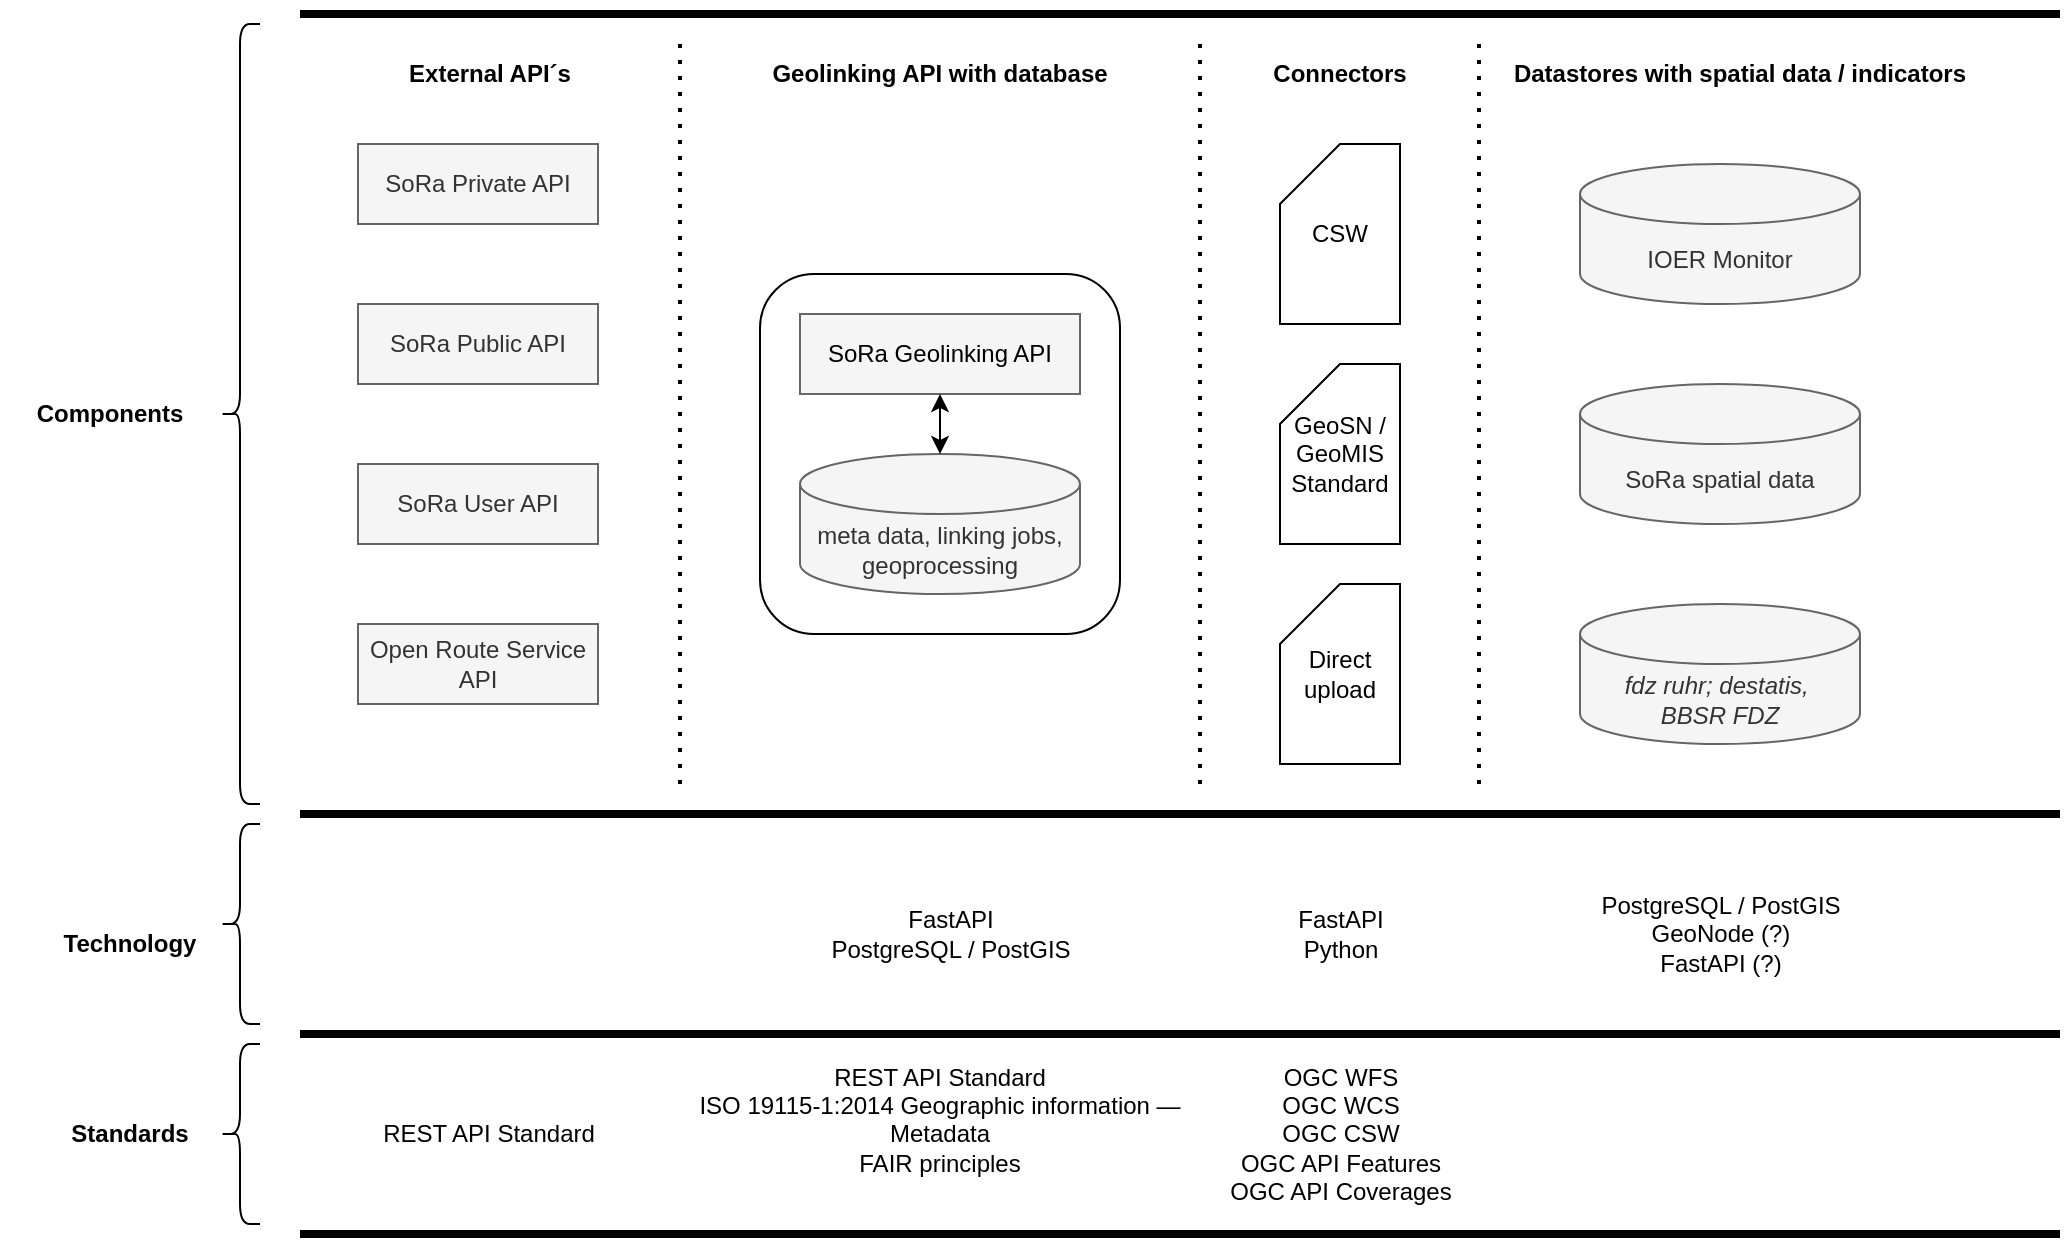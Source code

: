 <mxfile version="24.3.1" type="github">
  <diagram name="Seite-1" id="8oX-7nu69xEVpHodJw5y">
    <mxGraphModel dx="2373" dy="1255" grid="1" gridSize="10" guides="1" tooltips="1" connect="1" arrows="1" fold="1" page="1" pageScale="1" pageWidth="1100" pageHeight="850" math="0" shadow="0">
      <root>
        <mxCell id="0" />
        <mxCell id="1" parent="0" />
        <mxCell id="OIynQWRbufFzBbrqEs6u-1" value="" style="rounded=1;whiteSpace=wrap;html=1;fillColor=none;" vertex="1" parent="1">
          <mxGeometry x="440" y="145" width="180" height="180" as="geometry" />
        </mxCell>
        <mxCell id="RWMj_lE9c-KkNywdO_du-8" value="&lt;div&gt;&lt;i&gt;fdz ruhr; destatis,&amp;nbsp;&lt;/i&gt;&lt;/div&gt;&lt;div&gt;&lt;i&gt;BBSR FDZ&lt;/i&gt;&lt;/div&gt;" style="shape=cylinder3;whiteSpace=wrap;html=1;boundedLbl=1;backgroundOutline=1;size=15;fillColor=#f5f5f5;fontColor=#333333;strokeColor=#666666;" parent="1" vertex="1">
          <mxGeometry x="850" y="310" width="140" height="70" as="geometry" />
        </mxCell>
        <mxCell id="RWMj_lE9c-KkNywdO_du-10" value="SoRa Private API" style="rounded=0;whiteSpace=wrap;html=1;fillColor=#f5f5f5;fontColor=#333333;strokeColor=#666666;" parent="1" vertex="1">
          <mxGeometry x="239" y="80" width="120" height="40" as="geometry" />
        </mxCell>
        <mxCell id="RWMj_lE9c-KkNywdO_du-12" value="SoRa Public API" style="rounded=0;whiteSpace=wrap;html=1;fillColor=#f5f5f5;fontColor=#333333;strokeColor=#666666;" parent="1" vertex="1">
          <mxGeometry x="239" y="160" width="120" height="40" as="geometry" />
        </mxCell>
        <mxCell id="RWMj_lE9c-KkNywdO_du-13" value="SoRa User API" style="rounded=0;whiteSpace=wrap;html=1;fillColor=#f5f5f5;fontColor=#333333;strokeColor=#666666;" parent="1" vertex="1">
          <mxGeometry x="239" y="240" width="120" height="40" as="geometry" />
        </mxCell>
        <mxCell id="RWMj_lE9c-KkNywdO_du-14" value="Open Route Service API" style="rounded=0;whiteSpace=wrap;html=1;fillColor=#f5f5f5;fontColor=#333333;strokeColor=#666666;" parent="1" vertex="1">
          <mxGeometry x="239" y="320" width="120" height="40" as="geometry" />
        </mxCell>
        <mxCell id="RWMj_lE9c-KkNywdO_du-18" value="SoRa Geolinking API" style="rounded=0;whiteSpace=wrap;html=1;fillColor=#F5F5F5;strokeColor=#666666;" parent="1" vertex="1">
          <mxGeometry x="460" y="165" width="140" height="40" as="geometry" />
        </mxCell>
        <mxCell id="RWMj_lE9c-KkNywdO_du-20" value="SoRa spatial data" style="shape=cylinder3;whiteSpace=wrap;html=1;boundedLbl=1;backgroundOutline=1;size=15;fillColor=#f5f5f5;fontColor=#333333;strokeColor=#666666;" parent="1" vertex="1">
          <mxGeometry x="850" y="200" width="140" height="70" as="geometry" />
        </mxCell>
        <mxCell id="RWMj_lE9c-KkNywdO_du-22" value="IOER Monitor" style="shape=cylinder3;whiteSpace=wrap;html=1;boundedLbl=1;backgroundOutline=1;size=15;fillColor=#f5f5f5;fontColor=#333333;strokeColor=#666666;" parent="1" vertex="1">
          <mxGeometry x="850" y="90" width="140" height="70" as="geometry" />
        </mxCell>
        <mxCell id="RWMj_lE9c-KkNywdO_du-25" value="meta data, linking jobs, geoprocessing" style="shape=cylinder3;whiteSpace=wrap;html=1;boundedLbl=1;backgroundOutline=1;size=15;fillColor=#f5f5f5;fontColor=#333333;strokeColor=#666666;" parent="1" vertex="1">
          <mxGeometry x="460" y="235" width="140" height="70" as="geometry" />
        </mxCell>
        <mxCell id="RWMj_lE9c-KkNywdO_du-30" value="&lt;div&gt;FastAPI&lt;/div&gt;&lt;div&gt;Python&lt;br&gt;&lt;/div&gt;" style="text;html=1;strokeColor=none;fillColor=none;align=center;verticalAlign=middle;whiteSpace=wrap;rounded=0;" parent="1" vertex="1">
          <mxGeometry x="664.5" y="460" width="131" height="30" as="geometry" />
        </mxCell>
        <mxCell id="RWMj_lE9c-KkNywdO_du-35" value="Geolinking API with database" style="text;html=1;strokeColor=none;fillColor=none;align=center;verticalAlign=middle;whiteSpace=wrap;rounded=0;fontStyle=1" parent="1" vertex="1">
          <mxGeometry x="400" y="30" width="260" height="30" as="geometry" />
        </mxCell>
        <mxCell id="RWMj_lE9c-KkNywdO_du-36" value="" style="line;strokeWidth=4;html=1;perimeter=backbonePerimeter;points=[];outlineConnect=0;" parent="1" vertex="1">
          <mxGeometry x="210" y="10" width="880" height="10" as="geometry" />
        </mxCell>
        <mxCell id="OIynQWRbufFzBbrqEs6u-4" value="" style="endArrow=classic;startArrow=classic;html=1;rounded=0;exitX=0.5;exitY=0;exitDx=0;exitDy=0;exitPerimeter=0;entryX=0.5;entryY=1;entryDx=0;entryDy=0;" edge="1" parent="1" source="RWMj_lE9c-KkNywdO_du-25" target="RWMj_lE9c-KkNywdO_du-18">
          <mxGeometry width="50" height="50" relative="1" as="geometry">
            <mxPoint x="720" y="470" as="sourcePoint" />
            <mxPoint x="770" y="420" as="targetPoint" />
          </mxGeometry>
        </mxCell>
        <mxCell id="OIynQWRbufFzBbrqEs6u-5" value="" style="endArrow=none;dashed=1;html=1;dashPattern=1 3;strokeWidth=2;rounded=0;" edge="1" parent="1">
          <mxGeometry width="50" height="50" relative="1" as="geometry">
            <mxPoint x="660" y="400" as="sourcePoint" />
            <mxPoint x="660" y="30" as="targetPoint" />
          </mxGeometry>
        </mxCell>
        <mxCell id="OIynQWRbufFzBbrqEs6u-6" value="" style="endArrow=none;dashed=1;html=1;dashPattern=1 3;strokeWidth=2;rounded=0;" edge="1" parent="1">
          <mxGeometry width="50" height="50" relative="1" as="geometry">
            <mxPoint x="799.5" y="400" as="sourcePoint" />
            <mxPoint x="799.5" y="30" as="targetPoint" />
          </mxGeometry>
        </mxCell>
        <mxCell id="OIynQWRbufFzBbrqEs6u-7" value="Connectors" style="text;html=1;strokeColor=none;fillColor=none;align=center;verticalAlign=middle;whiteSpace=wrap;rounded=0;fontStyle=1" vertex="1" parent="1">
          <mxGeometry x="660" y="30" width="140" height="30" as="geometry" />
        </mxCell>
        <mxCell id="OIynQWRbufFzBbrqEs6u-8" value="Datastores with spatial data / indicators" style="text;html=1;strokeColor=none;fillColor=none;align=center;verticalAlign=middle;whiteSpace=wrap;rounded=0;fontStyle=1" vertex="1" parent="1">
          <mxGeometry x="800" y="30" width="260" height="30" as="geometry" />
        </mxCell>
        <mxCell id="OIynQWRbufFzBbrqEs6u-9" value="CSW" style="shape=card;whiteSpace=wrap;html=1;" vertex="1" parent="1">
          <mxGeometry x="700" y="80" width="60" height="90" as="geometry" />
        </mxCell>
        <mxCell id="OIynQWRbufFzBbrqEs6u-10" value="GeoSN / GeoMIS Standard" style="shape=card;whiteSpace=wrap;html=1;" vertex="1" parent="1">
          <mxGeometry x="700" y="190" width="60" height="90" as="geometry" />
        </mxCell>
        <mxCell id="OIynQWRbufFzBbrqEs6u-11" value="Direct upload" style="shape=card;whiteSpace=wrap;html=1;" vertex="1" parent="1">
          <mxGeometry x="700" y="300" width="60" height="90" as="geometry" />
        </mxCell>
        <mxCell id="OIynQWRbufFzBbrqEs6u-12" value="" style="endArrow=none;dashed=1;html=1;dashPattern=1 3;strokeWidth=2;rounded=0;" edge="1" parent="1">
          <mxGeometry width="50" height="50" relative="1" as="geometry">
            <mxPoint x="400" y="400" as="sourcePoint" />
            <mxPoint x="400" y="30" as="targetPoint" />
          </mxGeometry>
        </mxCell>
        <mxCell id="OIynQWRbufFzBbrqEs6u-13" value="External API´s" style="text;html=1;strokeColor=none;fillColor=none;align=center;verticalAlign=middle;whiteSpace=wrap;rounded=0;fontStyle=1" vertex="1" parent="1">
          <mxGeometry x="210" y="30" width="190" height="30" as="geometry" />
        </mxCell>
        <mxCell id="OIynQWRbufFzBbrqEs6u-14" value="" style="line;strokeWidth=4;html=1;perimeter=backbonePerimeter;points=[];outlineConnect=0;" vertex="1" parent="1">
          <mxGeometry x="210" y="410" width="880" height="10" as="geometry" />
        </mxCell>
        <mxCell id="OIynQWRbufFzBbrqEs6u-15" value="" style="line;strokeWidth=4;html=1;perimeter=backbonePerimeter;points=[];outlineConnect=0;" vertex="1" parent="1">
          <mxGeometry x="210" y="520" width="880" height="10" as="geometry" />
        </mxCell>
        <mxCell id="OIynQWRbufFzBbrqEs6u-16" value="" style="line;strokeWidth=4;html=1;perimeter=backbonePerimeter;points=[];outlineConnect=0;" vertex="1" parent="1">
          <mxGeometry x="210" y="620" width="880" height="10" as="geometry" />
        </mxCell>
        <mxCell id="OIynQWRbufFzBbrqEs6u-17" value="" style="shape=curlyBracket;whiteSpace=wrap;html=1;rounded=1;labelPosition=left;verticalLabelPosition=middle;align=right;verticalAlign=middle;" vertex="1" parent="1">
          <mxGeometry x="170" y="20" width="20" height="390" as="geometry" />
        </mxCell>
        <mxCell id="OIynQWRbufFzBbrqEs6u-18" value="" style="shape=curlyBracket;whiteSpace=wrap;html=1;rounded=1;labelPosition=left;verticalLabelPosition=middle;align=right;verticalAlign=middle;" vertex="1" parent="1">
          <mxGeometry x="170" y="420" width="20" height="100" as="geometry" />
        </mxCell>
        <mxCell id="OIynQWRbufFzBbrqEs6u-19" value="" style="shape=curlyBracket;whiteSpace=wrap;html=1;rounded=1;labelPosition=left;verticalLabelPosition=middle;align=right;verticalAlign=middle;" vertex="1" parent="1">
          <mxGeometry x="170" y="530" width="20" height="90" as="geometry" />
        </mxCell>
        <mxCell id="OIynQWRbufFzBbrqEs6u-20" value="&lt;b&gt;Components&lt;/b&gt;" style="text;html=1;strokeColor=none;fillColor=none;align=center;verticalAlign=middle;whiteSpace=wrap;rounded=0;" vertex="1" parent="1">
          <mxGeometry x="60" y="200" width="110" height="30" as="geometry" />
        </mxCell>
        <mxCell id="OIynQWRbufFzBbrqEs6u-21" value="&lt;b&gt;Standards&lt;/b&gt;" style="text;html=1;strokeColor=none;fillColor=none;align=center;verticalAlign=middle;whiteSpace=wrap;rounded=0;" vertex="1" parent="1">
          <mxGeometry x="70" y="560" width="110" height="30" as="geometry" />
        </mxCell>
        <mxCell id="OIynQWRbufFzBbrqEs6u-22" value="&lt;b&gt;Technology&lt;/b&gt;" style="text;html=1;strokeColor=none;fillColor=none;align=center;verticalAlign=middle;whiteSpace=wrap;rounded=0;" vertex="1" parent="1">
          <mxGeometry x="70" y="465" width="110" height="30" as="geometry" />
        </mxCell>
        <mxCell id="OIynQWRbufFzBbrqEs6u-23" value="&lt;div&gt;REST API Standard&lt;/div&gt;&lt;div&gt;ISO 19115-1:2014 Geographic information — Metadata&lt;/div&gt;&lt;div&gt;FAIR principles&lt;br&gt;&lt;/div&gt;&lt;div&gt;&lt;br&gt;&lt;/div&gt;" style="text;html=1;strokeColor=none;fillColor=none;align=center;verticalAlign=middle;whiteSpace=wrap;rounded=0;" vertex="1" parent="1">
          <mxGeometry x="400" y="560" width="260" height="30" as="geometry" />
        </mxCell>
        <mxCell id="OIynQWRbufFzBbrqEs6u-24" value="&lt;div&gt;FastAPI&lt;/div&gt;&lt;div&gt;PostgreSQL / PostGIS&lt;br&gt;&lt;/div&gt;" style="text;html=1;strokeColor=none;fillColor=none;align=center;verticalAlign=middle;whiteSpace=wrap;rounded=0;" vertex="1" parent="1">
          <mxGeometry x="470" y="460" width="131" height="30" as="geometry" />
        </mxCell>
        <mxCell id="OIynQWRbufFzBbrqEs6u-25" value="&lt;div&gt;PostgreSQL / PostGIS&lt;/div&gt;&lt;div&gt;GeoNode (?)&lt;br&gt;FastAPI (?)&lt;br&gt;&lt;/div&gt;" style="text;html=1;strokeColor=none;fillColor=none;align=center;verticalAlign=middle;whiteSpace=wrap;rounded=0;" vertex="1" parent="1">
          <mxGeometry x="854.5" y="460" width="131" height="30" as="geometry" />
        </mxCell>
        <mxCell id="OIynQWRbufFzBbrqEs6u-27" value="&lt;div&gt;OGC WFS&lt;/div&gt;&lt;div&gt;OGC WCS&lt;/div&gt;&lt;div&gt;OGC CSW&lt;/div&gt;&lt;div&gt;OGC API Features&lt;/div&gt;&lt;div&gt;OGC API Coverages&lt;br&gt;&lt;/div&gt;" style="text;html=1;strokeColor=none;fillColor=none;align=center;verticalAlign=middle;whiteSpace=wrap;rounded=0;" vertex="1" parent="1">
          <mxGeometry x="664.5" y="560" width="131" height="30" as="geometry" />
        </mxCell>
        <mxCell id="OIynQWRbufFzBbrqEs6u-28" value="REST API Standard" style="text;html=1;strokeColor=none;fillColor=none;align=center;verticalAlign=middle;whiteSpace=wrap;rounded=0;" vertex="1" parent="1">
          <mxGeometry x="239" y="560" width="131" height="30" as="geometry" />
        </mxCell>
      </root>
    </mxGraphModel>
  </diagram>
</mxfile>
